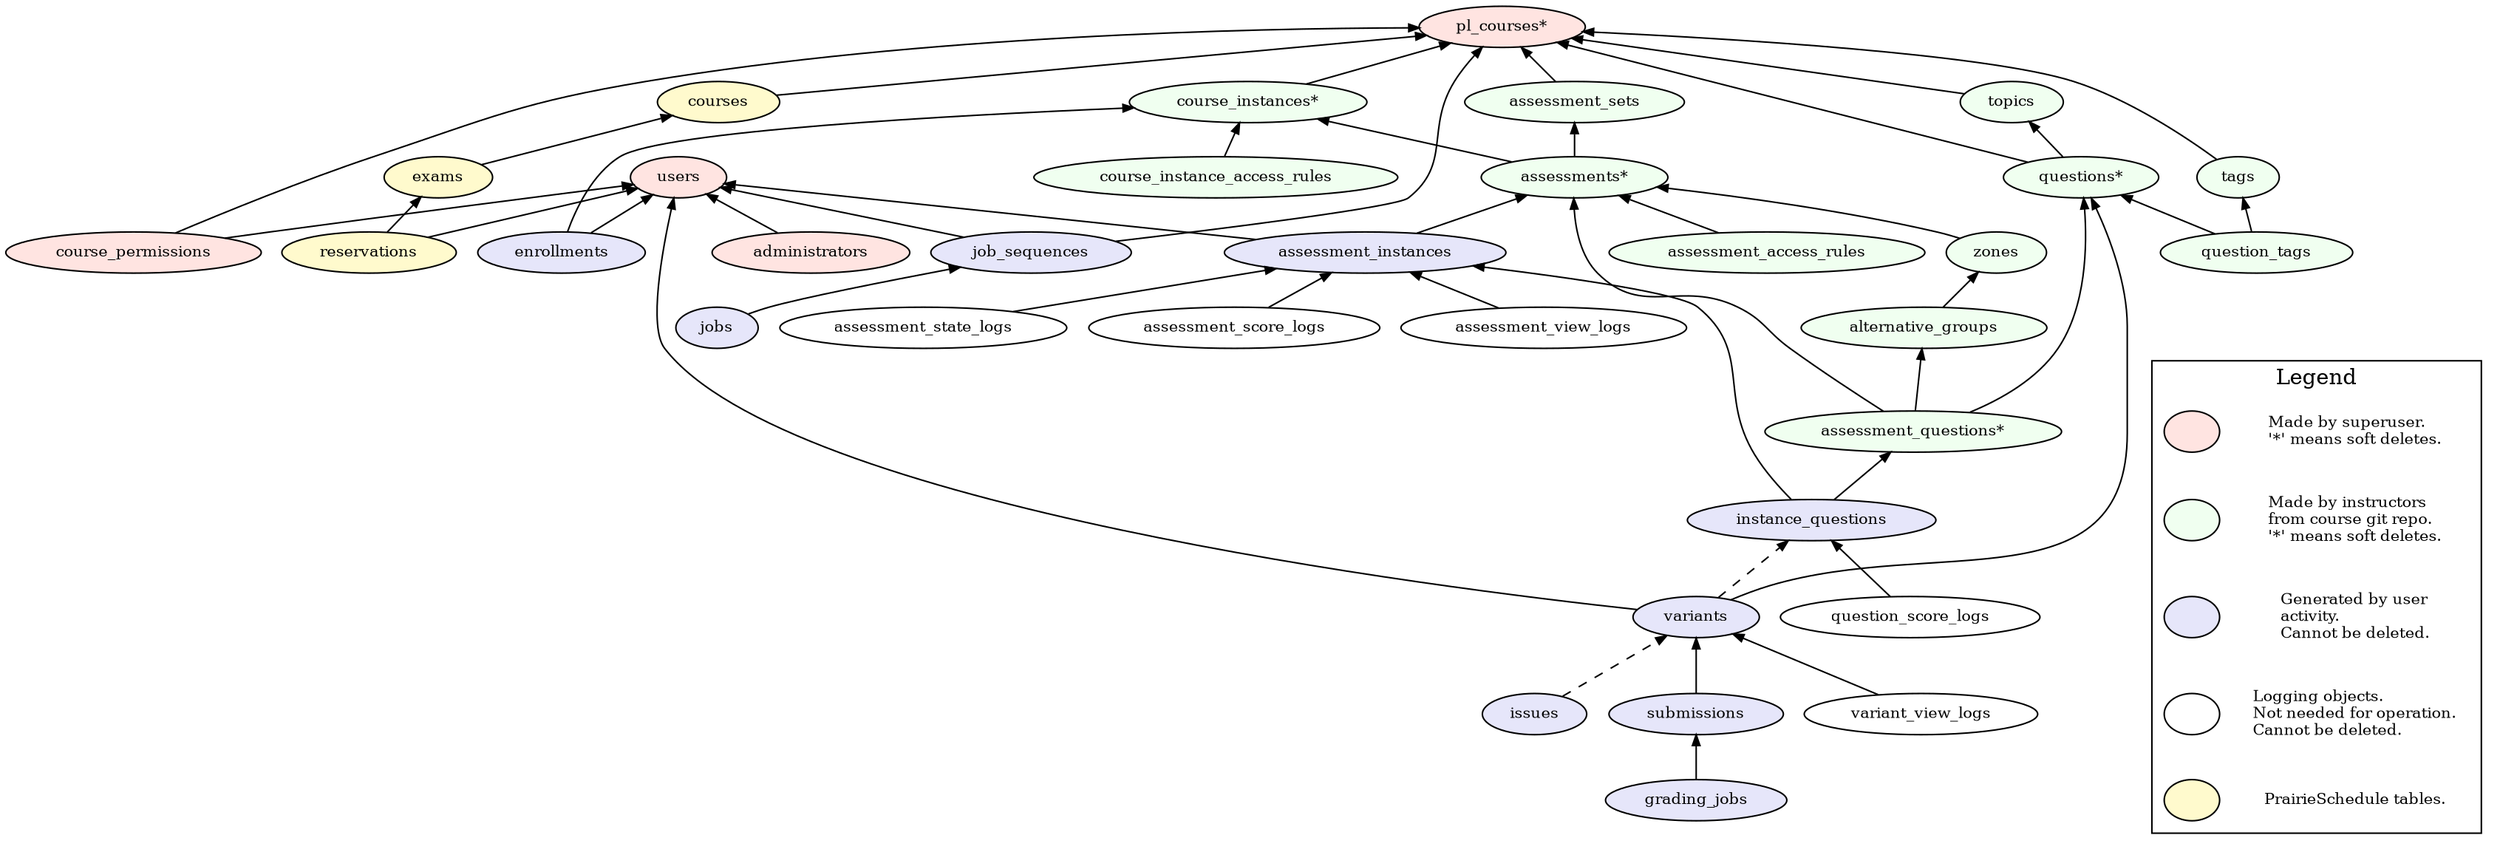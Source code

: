 digraph prairielearn_tables {

    rankdir = BT;
    node [fontsize = 10, height = 0.3, width = 0.5];
    graph [nodesep = 0.2, ranksep = 0.3];
    edge [fontsize = 10, arrowsize = 0.7];

    users [style=filled, fillcolor=mistyrose1]
    administrators [style=filled, fillcolor=mistyrose1]
    pl_courses [label="pl_courses*", style=filled, fillcolor=mistyrose1]
    course_permissions [style=filled, fillcolor=mistyrose1]

    courses [style=filled, fillcolor=lemonchiffon]
    exams [style=filled, fillcolor=lemonchiffon]
    reservations [style=filled, fillcolor=lemonchiffon]

    course_instances [label="course_instances*", style=filled, fillcolor=honeydew1]
    course_instance_access_rules [style=filled, fillcolor=honeydew1]
    assessment_access_rules [style=filled, fillcolor=honeydew1]
    questions [label="questions*", style=filled, fillcolor=honeydew1]
    question_tags [style=filled, fillcolor=honeydew1]
    tags [style=filled, fillcolor=honeydew1]
    assessments [label="assessments*", style=filled, fillcolor=honeydew1]
    assessment_questions [label="assessment_questions*", style=filled, fillcolor=honeydew1]
    assessment_sets [style=filled, fillcolor=honeydew1]
    topics [style=filled, fillcolor=honeydew1]
    alternative_groups [style=filled, fillcolor=honeydew1]
    zones [style=filled, fillcolor=honeydew1]

    issues [style=filled, fillcolor=lavender]
    enrollments [style=filled, fillcolor=lavender]
    assessment_instances [style=filled, fillcolor=lavender]
    instance_questions [style=filled, fillcolor=lavender]
    variants [style=filled, fillcolor=lavender]
    submissions [style=filled, fillcolor=lavender]
    grading_jobs [style=filled, fillcolor=lavender]
    job_sequences [style=filled, fillcolor=lavender]
    jobs [style=filled, fillcolor=lavender]

    assessment_state_logs [style=filled, fillcolor=white]
    assessment_score_logs [style=filled, fillcolor=white]
    question_score_logs [style=filled, fillcolor=white]
    variant_view_logs [style=filled, fillcolor=white]
    assessment_view_logs [style=filled, fillcolor=white]

    administrators -> { users }
    course_permissions -> { users; pl_courses }

    courses -> { pl_courses }
    exams -> { courses }
    reservations -> { users; exams }

    assessment_access_rules -> { assessments }
    course_instances -> { pl_courses }
    course_instance_access_rules -> { course_instances }
    questions -> { pl_courses; topics }
    question_tags -> { questions; tags }
    tags -> { pl_courses }
    assessments -> { course_instances; assessment_sets }
    assessment_questions -> { assessments; alternative_groups; questions }
    assessment_sets -> { pl_courses }
    topics -> { pl_courses }
    zones -> { assessments }
    alternative_groups -> { zones }

    issues -> { variants } [style=dashed]
    enrollments -> { users; course_instances }
    assessment_instances -> { assessments; users }
    instance_questions -> { assessment_questions; assessment_instances }
    variants -> { questions; users }
    variants -> { instance_questions } [style=dashed]
    submissions -> { variants }
    job_sequences -> { pl_courses; users }
    jobs -> { job_sequences }

    assessment_state_logs -> { assessment_instances }
    grading_jobs -> { submissions }
    assessment_score_logs -> { assessment_instances }
    question_score_logs -> { instance_questions }
    variant_view_logs -> { variants }
    assessment_view_logs -> { assessment_instances }

    subgraph cluster_legend {

        labelloc=b;
        label="Legend";

        k5 [shape=plaintext, style=solid, label="PrairieSchedule tables.\l"];
        kc5[label=" ", style=filled, fillcolor=lemonchiffon];

        k4 [shape=plaintext, style=solid, label="Logging objects.\lNot needed for operation.\lCannot be deleted.\l"];
        kc4[label=" ", style=filled, fillcolor=white];

        k3 [shape=plaintext, style=solid, label="Generated by user\lactivity.\lCannot be deleted.\l"];
        kc3[label=" ", style=filled, fillcolor=lavender];

        k2 [shape=plaintext, style=solid, label="Made by instructors\lfrom course git repo.\l'*' means soft deletes.\l"];
        kc2[label=" ", style=filled, fillcolor=honeydew1];

        k1 [shape=plaintext, style=solid, label="Made by superuser.\l'*' means soft deletes.\l"];
        kc1[label=" ", style=filled, fillcolor=mistyrose1];

        kc5 -> kc4 [style=invis];
        kc4 -> kc3 [style=invis];
        kc3 -> kc2 [style=invis];
        kc2 -> kc1 [style=invis];
        k5 -> k4 [style=invis];
        k4 -> k3 [style=invis];
        k3 -> k2 [style=invis];
        k2 -> k1 [style=invis];
    }
}
